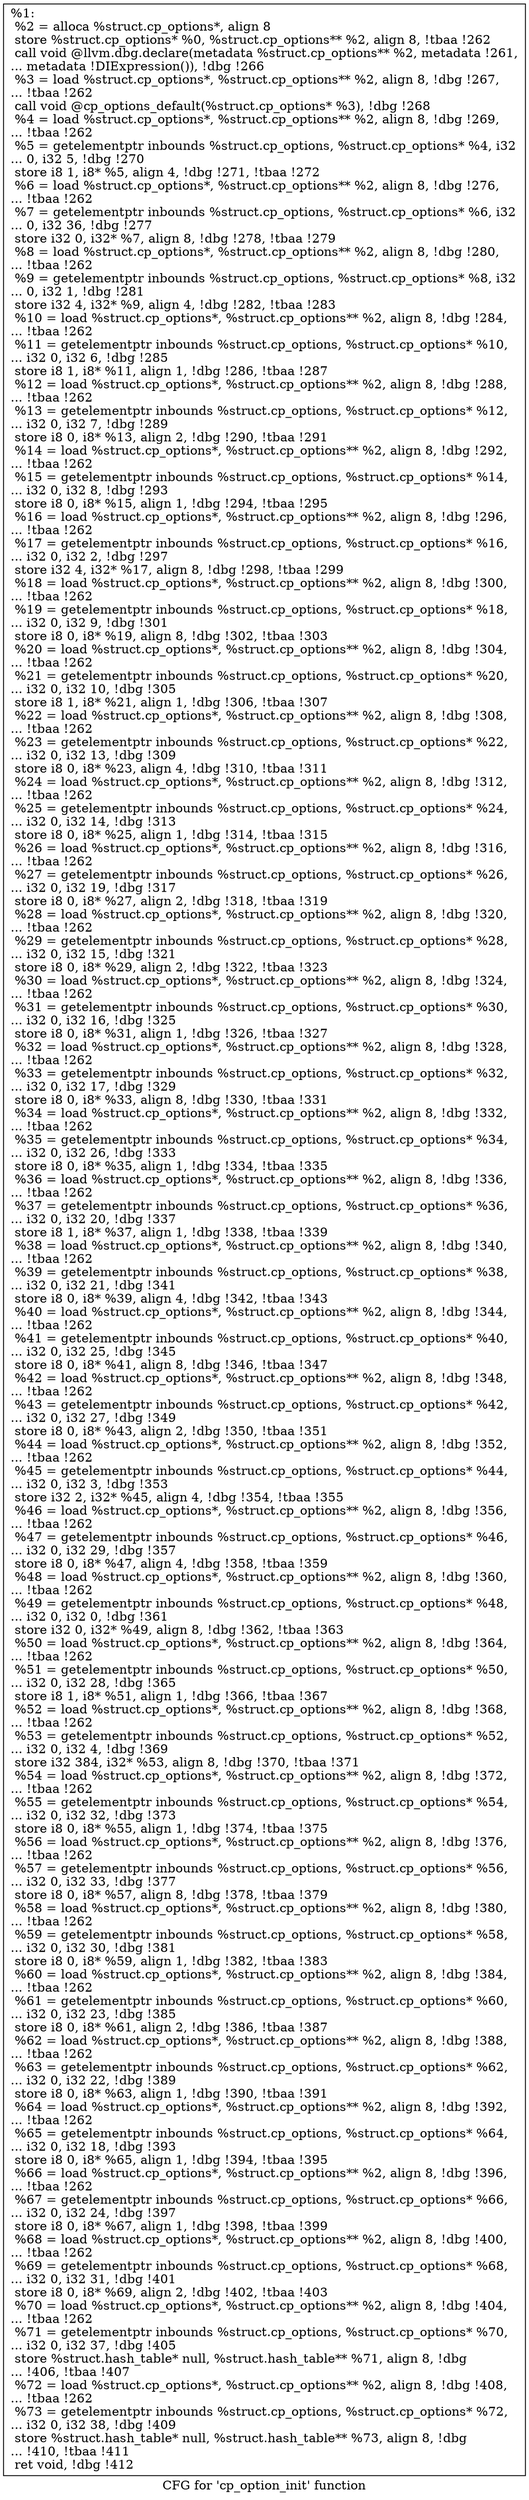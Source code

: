 digraph "CFG for 'cp_option_init' function" {
	label="CFG for 'cp_option_init' function";

	Node0x8bfad0 [shape=record,label="{%1:\l  %2 = alloca %struct.cp_options*, align 8\l  store %struct.cp_options* %0, %struct.cp_options** %2, align 8, !tbaa !262\l  call void @llvm.dbg.declare(metadata %struct.cp_options** %2, metadata !261,\l... metadata !DIExpression()), !dbg !266\l  %3 = load %struct.cp_options*, %struct.cp_options** %2, align 8, !dbg !267,\l... !tbaa !262\l  call void @cp_options_default(%struct.cp_options* %3), !dbg !268\l  %4 = load %struct.cp_options*, %struct.cp_options** %2, align 8, !dbg !269,\l... !tbaa !262\l  %5 = getelementptr inbounds %struct.cp_options, %struct.cp_options* %4, i32\l... 0, i32 5, !dbg !270\l  store i8 1, i8* %5, align 4, !dbg !271, !tbaa !272\l  %6 = load %struct.cp_options*, %struct.cp_options** %2, align 8, !dbg !276,\l... !tbaa !262\l  %7 = getelementptr inbounds %struct.cp_options, %struct.cp_options* %6, i32\l... 0, i32 36, !dbg !277\l  store i32 0, i32* %7, align 8, !dbg !278, !tbaa !279\l  %8 = load %struct.cp_options*, %struct.cp_options** %2, align 8, !dbg !280,\l... !tbaa !262\l  %9 = getelementptr inbounds %struct.cp_options, %struct.cp_options* %8, i32\l... 0, i32 1, !dbg !281\l  store i32 4, i32* %9, align 4, !dbg !282, !tbaa !283\l  %10 = load %struct.cp_options*, %struct.cp_options** %2, align 8, !dbg !284,\l... !tbaa !262\l  %11 = getelementptr inbounds %struct.cp_options, %struct.cp_options* %10,\l... i32 0, i32 6, !dbg !285\l  store i8 1, i8* %11, align 1, !dbg !286, !tbaa !287\l  %12 = load %struct.cp_options*, %struct.cp_options** %2, align 8, !dbg !288,\l... !tbaa !262\l  %13 = getelementptr inbounds %struct.cp_options, %struct.cp_options* %12,\l... i32 0, i32 7, !dbg !289\l  store i8 0, i8* %13, align 2, !dbg !290, !tbaa !291\l  %14 = load %struct.cp_options*, %struct.cp_options** %2, align 8, !dbg !292,\l... !tbaa !262\l  %15 = getelementptr inbounds %struct.cp_options, %struct.cp_options* %14,\l... i32 0, i32 8, !dbg !293\l  store i8 0, i8* %15, align 1, !dbg !294, !tbaa !295\l  %16 = load %struct.cp_options*, %struct.cp_options** %2, align 8, !dbg !296,\l... !tbaa !262\l  %17 = getelementptr inbounds %struct.cp_options, %struct.cp_options* %16,\l... i32 0, i32 2, !dbg !297\l  store i32 4, i32* %17, align 8, !dbg !298, !tbaa !299\l  %18 = load %struct.cp_options*, %struct.cp_options** %2, align 8, !dbg !300,\l... !tbaa !262\l  %19 = getelementptr inbounds %struct.cp_options, %struct.cp_options* %18,\l... i32 0, i32 9, !dbg !301\l  store i8 0, i8* %19, align 8, !dbg !302, !tbaa !303\l  %20 = load %struct.cp_options*, %struct.cp_options** %2, align 8, !dbg !304,\l... !tbaa !262\l  %21 = getelementptr inbounds %struct.cp_options, %struct.cp_options* %20,\l... i32 0, i32 10, !dbg !305\l  store i8 1, i8* %21, align 1, !dbg !306, !tbaa !307\l  %22 = load %struct.cp_options*, %struct.cp_options** %2, align 8, !dbg !308,\l... !tbaa !262\l  %23 = getelementptr inbounds %struct.cp_options, %struct.cp_options* %22,\l... i32 0, i32 13, !dbg !309\l  store i8 0, i8* %23, align 4, !dbg !310, !tbaa !311\l  %24 = load %struct.cp_options*, %struct.cp_options** %2, align 8, !dbg !312,\l... !tbaa !262\l  %25 = getelementptr inbounds %struct.cp_options, %struct.cp_options* %24,\l... i32 0, i32 14, !dbg !313\l  store i8 0, i8* %25, align 1, !dbg !314, !tbaa !315\l  %26 = load %struct.cp_options*, %struct.cp_options** %2, align 8, !dbg !316,\l... !tbaa !262\l  %27 = getelementptr inbounds %struct.cp_options, %struct.cp_options* %26,\l... i32 0, i32 19, !dbg !317\l  store i8 0, i8* %27, align 2, !dbg !318, !tbaa !319\l  %28 = load %struct.cp_options*, %struct.cp_options** %2, align 8, !dbg !320,\l... !tbaa !262\l  %29 = getelementptr inbounds %struct.cp_options, %struct.cp_options* %28,\l... i32 0, i32 15, !dbg !321\l  store i8 0, i8* %29, align 2, !dbg !322, !tbaa !323\l  %30 = load %struct.cp_options*, %struct.cp_options** %2, align 8, !dbg !324,\l... !tbaa !262\l  %31 = getelementptr inbounds %struct.cp_options, %struct.cp_options* %30,\l... i32 0, i32 16, !dbg !325\l  store i8 0, i8* %31, align 1, !dbg !326, !tbaa !327\l  %32 = load %struct.cp_options*, %struct.cp_options** %2, align 8, !dbg !328,\l... !tbaa !262\l  %33 = getelementptr inbounds %struct.cp_options, %struct.cp_options* %32,\l... i32 0, i32 17, !dbg !329\l  store i8 0, i8* %33, align 8, !dbg !330, !tbaa !331\l  %34 = load %struct.cp_options*, %struct.cp_options** %2, align 8, !dbg !332,\l... !tbaa !262\l  %35 = getelementptr inbounds %struct.cp_options, %struct.cp_options* %34,\l... i32 0, i32 26, !dbg !333\l  store i8 0, i8* %35, align 1, !dbg !334, !tbaa !335\l  %36 = load %struct.cp_options*, %struct.cp_options** %2, align 8, !dbg !336,\l... !tbaa !262\l  %37 = getelementptr inbounds %struct.cp_options, %struct.cp_options* %36,\l... i32 0, i32 20, !dbg !337\l  store i8 1, i8* %37, align 1, !dbg !338, !tbaa !339\l  %38 = load %struct.cp_options*, %struct.cp_options** %2, align 8, !dbg !340,\l... !tbaa !262\l  %39 = getelementptr inbounds %struct.cp_options, %struct.cp_options* %38,\l... i32 0, i32 21, !dbg !341\l  store i8 0, i8* %39, align 4, !dbg !342, !tbaa !343\l  %40 = load %struct.cp_options*, %struct.cp_options** %2, align 8, !dbg !344,\l... !tbaa !262\l  %41 = getelementptr inbounds %struct.cp_options, %struct.cp_options* %40,\l... i32 0, i32 25, !dbg !345\l  store i8 0, i8* %41, align 8, !dbg !346, !tbaa !347\l  %42 = load %struct.cp_options*, %struct.cp_options** %2, align 8, !dbg !348,\l... !tbaa !262\l  %43 = getelementptr inbounds %struct.cp_options, %struct.cp_options* %42,\l... i32 0, i32 27, !dbg !349\l  store i8 0, i8* %43, align 2, !dbg !350, !tbaa !351\l  %44 = load %struct.cp_options*, %struct.cp_options** %2, align 8, !dbg !352,\l... !tbaa !262\l  %45 = getelementptr inbounds %struct.cp_options, %struct.cp_options* %44,\l... i32 0, i32 3, !dbg !353\l  store i32 2, i32* %45, align 4, !dbg !354, !tbaa !355\l  %46 = load %struct.cp_options*, %struct.cp_options** %2, align 8, !dbg !356,\l... !tbaa !262\l  %47 = getelementptr inbounds %struct.cp_options, %struct.cp_options* %46,\l... i32 0, i32 29, !dbg !357\l  store i8 0, i8* %47, align 4, !dbg !358, !tbaa !359\l  %48 = load %struct.cp_options*, %struct.cp_options** %2, align 8, !dbg !360,\l... !tbaa !262\l  %49 = getelementptr inbounds %struct.cp_options, %struct.cp_options* %48,\l... i32 0, i32 0, !dbg !361\l  store i32 0, i32* %49, align 8, !dbg !362, !tbaa !363\l  %50 = load %struct.cp_options*, %struct.cp_options** %2, align 8, !dbg !364,\l... !tbaa !262\l  %51 = getelementptr inbounds %struct.cp_options, %struct.cp_options* %50,\l... i32 0, i32 28, !dbg !365\l  store i8 1, i8* %51, align 1, !dbg !366, !tbaa !367\l  %52 = load %struct.cp_options*, %struct.cp_options** %2, align 8, !dbg !368,\l... !tbaa !262\l  %53 = getelementptr inbounds %struct.cp_options, %struct.cp_options* %52,\l... i32 0, i32 4, !dbg !369\l  store i32 384, i32* %53, align 8, !dbg !370, !tbaa !371\l  %54 = load %struct.cp_options*, %struct.cp_options** %2, align 8, !dbg !372,\l... !tbaa !262\l  %55 = getelementptr inbounds %struct.cp_options, %struct.cp_options* %54,\l... i32 0, i32 32, !dbg !373\l  store i8 0, i8* %55, align 1, !dbg !374, !tbaa !375\l  %56 = load %struct.cp_options*, %struct.cp_options** %2, align 8, !dbg !376,\l... !tbaa !262\l  %57 = getelementptr inbounds %struct.cp_options, %struct.cp_options* %56,\l... i32 0, i32 33, !dbg !377\l  store i8 0, i8* %57, align 8, !dbg !378, !tbaa !379\l  %58 = load %struct.cp_options*, %struct.cp_options** %2, align 8, !dbg !380,\l... !tbaa !262\l  %59 = getelementptr inbounds %struct.cp_options, %struct.cp_options* %58,\l... i32 0, i32 30, !dbg !381\l  store i8 0, i8* %59, align 1, !dbg !382, !tbaa !383\l  %60 = load %struct.cp_options*, %struct.cp_options** %2, align 8, !dbg !384,\l... !tbaa !262\l  %61 = getelementptr inbounds %struct.cp_options, %struct.cp_options* %60,\l... i32 0, i32 23, !dbg !385\l  store i8 0, i8* %61, align 2, !dbg !386, !tbaa !387\l  %62 = load %struct.cp_options*, %struct.cp_options** %2, align 8, !dbg !388,\l... !tbaa !262\l  %63 = getelementptr inbounds %struct.cp_options, %struct.cp_options* %62,\l... i32 0, i32 22, !dbg !389\l  store i8 0, i8* %63, align 1, !dbg !390, !tbaa !391\l  %64 = load %struct.cp_options*, %struct.cp_options** %2, align 8, !dbg !392,\l... !tbaa !262\l  %65 = getelementptr inbounds %struct.cp_options, %struct.cp_options* %64,\l... i32 0, i32 18, !dbg !393\l  store i8 0, i8* %65, align 1, !dbg !394, !tbaa !395\l  %66 = load %struct.cp_options*, %struct.cp_options** %2, align 8, !dbg !396,\l... !tbaa !262\l  %67 = getelementptr inbounds %struct.cp_options, %struct.cp_options* %66,\l... i32 0, i32 24, !dbg !397\l  store i8 0, i8* %67, align 1, !dbg !398, !tbaa !399\l  %68 = load %struct.cp_options*, %struct.cp_options** %2, align 8, !dbg !400,\l... !tbaa !262\l  %69 = getelementptr inbounds %struct.cp_options, %struct.cp_options* %68,\l... i32 0, i32 31, !dbg !401\l  store i8 0, i8* %69, align 2, !dbg !402, !tbaa !403\l  %70 = load %struct.cp_options*, %struct.cp_options** %2, align 8, !dbg !404,\l... !tbaa !262\l  %71 = getelementptr inbounds %struct.cp_options, %struct.cp_options* %70,\l... i32 0, i32 37, !dbg !405\l  store %struct.hash_table* null, %struct.hash_table** %71, align 8, !dbg\l... !406, !tbaa !407\l  %72 = load %struct.cp_options*, %struct.cp_options** %2, align 8, !dbg !408,\l... !tbaa !262\l  %73 = getelementptr inbounds %struct.cp_options, %struct.cp_options* %72,\l... i32 0, i32 38, !dbg !409\l  store %struct.hash_table* null, %struct.hash_table** %73, align 8, !dbg\l... !410, !tbaa !411\l  ret void, !dbg !412\l}"];
}
